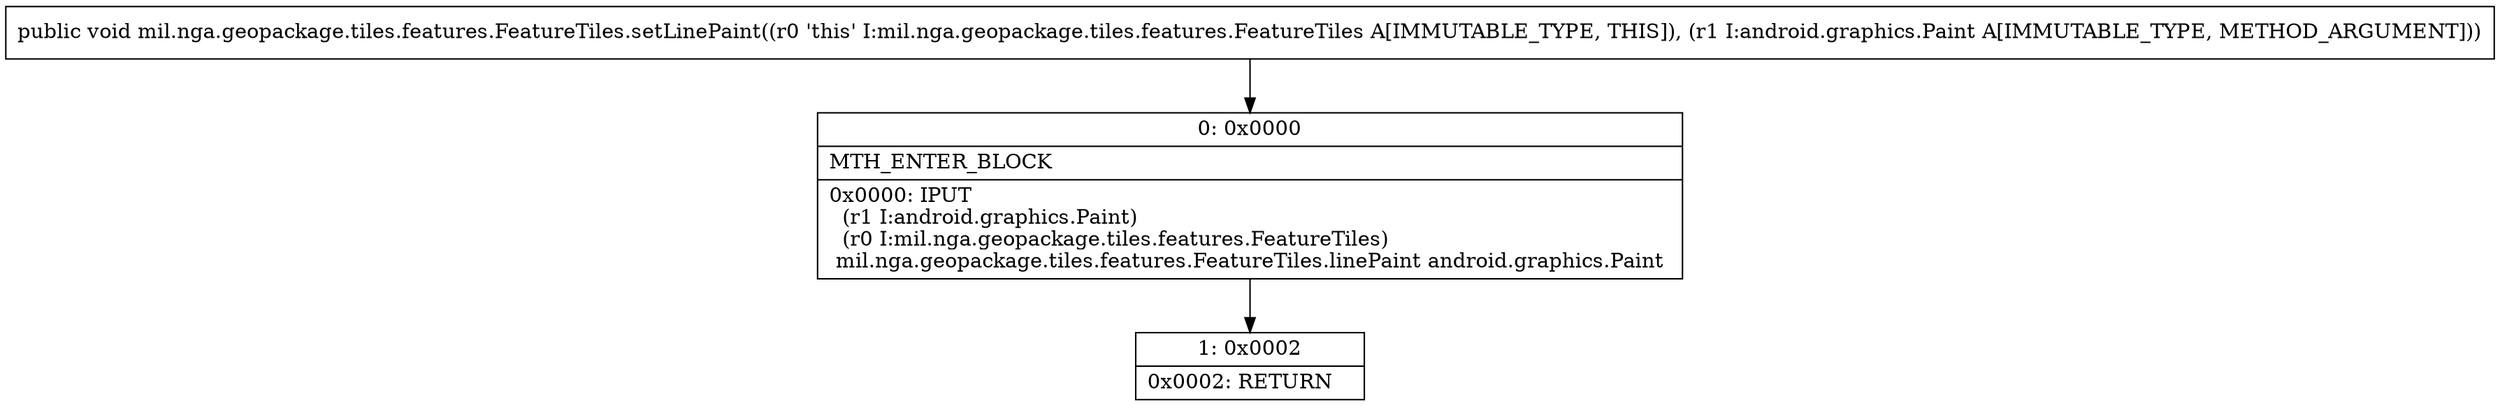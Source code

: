 digraph "CFG formil.nga.geopackage.tiles.features.FeatureTiles.setLinePaint(Landroid\/graphics\/Paint;)V" {
Node_0 [shape=record,label="{0\:\ 0x0000|MTH_ENTER_BLOCK\l|0x0000: IPUT  \l  (r1 I:android.graphics.Paint)\l  (r0 I:mil.nga.geopackage.tiles.features.FeatureTiles)\l mil.nga.geopackage.tiles.features.FeatureTiles.linePaint android.graphics.Paint \l}"];
Node_1 [shape=record,label="{1\:\ 0x0002|0x0002: RETURN   \l}"];
MethodNode[shape=record,label="{public void mil.nga.geopackage.tiles.features.FeatureTiles.setLinePaint((r0 'this' I:mil.nga.geopackage.tiles.features.FeatureTiles A[IMMUTABLE_TYPE, THIS]), (r1 I:android.graphics.Paint A[IMMUTABLE_TYPE, METHOD_ARGUMENT])) }"];
MethodNode -> Node_0;
Node_0 -> Node_1;
}

